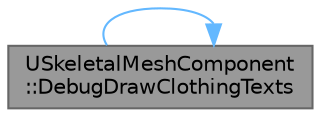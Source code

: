 digraph "USkeletalMeshComponent::DebugDrawClothingTexts"
{
 // INTERACTIVE_SVG=YES
 // LATEX_PDF_SIZE
  bgcolor="transparent";
  edge [fontname=Helvetica,fontsize=10,labelfontname=Helvetica,labelfontsize=10];
  node [fontname=Helvetica,fontsize=10,shape=box,height=0.2,width=0.4];
  rankdir="LR";
  Node1 [id="Node000001",label="USkeletalMeshComponent\l::DebugDrawClothingTexts",height=0.2,width=0.4,color="gray40", fillcolor="grey60", style="filled", fontcolor="black",tooltip="Draw the currently clothing state, using the editor extender interface."];
  Node1 -> Node1 [id="edge1_Node000001_Node000001",color="steelblue1",style="solid",tooltip=" "];
}
